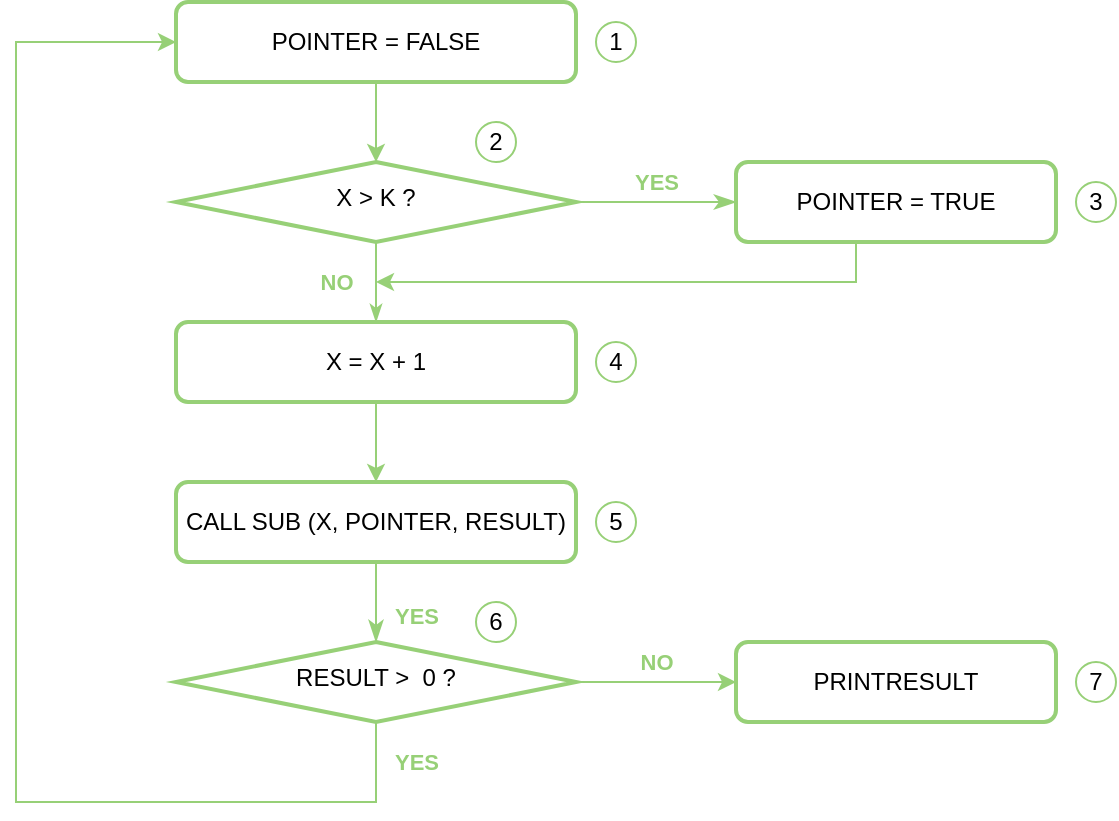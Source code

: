 <mxfile version="20.4.0" type="device"><diagram id="C5RBs43oDa-KdzZeNtuy" name="Page-1"><mxGraphModel dx="566" dy="632" grid="1" gridSize="10" guides="1" tooltips="1" connect="1" arrows="1" fold="1" page="1" pageScale="1" pageWidth="827" pageHeight="1169" math="0" shadow="0"><root><mxCell id="WIyWlLk6GJQsqaUBKTNV-0"/><mxCell id="WIyWlLk6GJQsqaUBKTNV-1" parent="WIyWlLk6GJQsqaUBKTNV-0"/><mxCell id="WIyWlLk6GJQsqaUBKTNV-2" value="" style="rounded=0;html=1;jettySize=auto;orthogonalLoop=1;fontSize=11;endArrow=classic;endFill=1;strokeWidth=1;shadow=0;labelBackgroundColor=none;edgeStyle=orthogonalEdgeStyle;strokeColor=#97D077;" parent="WIyWlLk6GJQsqaUBKTNV-1" source="WIyWlLk6GJQsqaUBKTNV-3" target="WIyWlLk6GJQsqaUBKTNV-6" edge="1"><mxGeometry relative="1" as="geometry"/></mxCell><mxCell id="WIyWlLk6GJQsqaUBKTNV-3" value="POINTER = FALSE" style="rounded=1;whiteSpace=wrap;html=1;fontSize=12;glass=0;strokeWidth=2;shadow=0;strokeColor=#97D077;" parent="WIyWlLk6GJQsqaUBKTNV-1" vertex="1"><mxGeometry x="120" y="80" width="200" height="40" as="geometry"/></mxCell><mxCell id="WIyWlLk6GJQsqaUBKTNV-5" value="&lt;b&gt;YES&lt;/b&gt;" style="edgeStyle=orthogonalEdgeStyle;rounded=0;html=1;jettySize=auto;orthogonalLoop=1;fontSize=11;endArrow=classicThin;endFill=1;endSize=8;strokeWidth=1;shadow=0;labelBackgroundColor=none;strokeColor=#97D077;fontColor=#97D077;" parent="WIyWlLk6GJQsqaUBKTNV-1" source="WIyWlLk6GJQsqaUBKTNV-6" target="WIyWlLk6GJQsqaUBKTNV-7" edge="1"><mxGeometry y="10" relative="1" as="geometry"><mxPoint as="offset"/></mxGeometry></mxCell><mxCell id="TYSpk_4DILVsztZybvfE-11" value="NO" style="edgeStyle=orthogonalEdgeStyle;rounded=0;orthogonalLoop=1;jettySize=auto;html=1;exitX=0.5;exitY=1;exitDx=0;exitDy=0;entryX=0.5;entryY=0;entryDx=0;entryDy=0;endArrow=classicThin;endFill=1;fontStyle=1;strokeColor=#97D077;strokeWidth=1;fontColor=#97D077;" edge="1" parent="WIyWlLk6GJQsqaUBKTNV-1" source="WIyWlLk6GJQsqaUBKTNV-6" target="TYSpk_4DILVsztZybvfE-1"><mxGeometry y="-20" relative="1" as="geometry"><mxPoint as="offset"/></mxGeometry></mxCell><mxCell id="WIyWlLk6GJQsqaUBKTNV-6" value="X &amp;gt; K ?" style="rhombus;whiteSpace=wrap;html=1;shadow=0;fontFamily=Helvetica;fontSize=12;align=center;strokeWidth=2;spacing=6;spacingTop=-4;strokeColor=#97D077;" parent="WIyWlLk6GJQsqaUBKTNV-1" vertex="1"><mxGeometry x="120" y="160" width="200" height="40" as="geometry"/></mxCell><mxCell id="TYSpk_4DILVsztZybvfE-2" style="edgeStyle=orthogonalEdgeStyle;rounded=0;orthogonalLoop=1;jettySize=auto;html=1;exitX=0.5;exitY=1;exitDx=0;exitDy=0;strokeColor=#97D077;strokeWidth=1;" edge="1" parent="WIyWlLk6GJQsqaUBKTNV-1" source="WIyWlLk6GJQsqaUBKTNV-7"><mxGeometry relative="1" as="geometry"><mxPoint x="220" y="220" as="targetPoint"/><Array as="points"><mxPoint x="460" y="220"/></Array></mxGeometry></mxCell><mxCell id="WIyWlLk6GJQsqaUBKTNV-7" value="POINTER = TRUE" style="rounded=1;whiteSpace=wrap;html=1;fontSize=12;glass=0;strokeWidth=2;shadow=0;strokeColor=#97D077;" parent="WIyWlLk6GJQsqaUBKTNV-1" vertex="1"><mxGeometry x="400" y="160" width="160" height="40" as="geometry"/></mxCell><mxCell id="WIyWlLk6GJQsqaUBKTNV-8" value="YES" style="rounded=0;html=1;jettySize=auto;orthogonalLoop=1;fontSize=11;endArrow=classicThin;endFill=1;endSize=8;strokeWidth=1;shadow=0;labelBackgroundColor=none;edgeStyle=orthogonalEdgeStyle;exitX=0.5;exitY=1;exitDx=0;exitDy=0;entryX=0.5;entryY=0;entryDx=0;entryDy=0;fontStyle=1;strokeColor=#97D077;fontColor=#97D077;" parent="WIyWlLk6GJQsqaUBKTNV-1" source="TYSpk_4DILVsztZybvfE-3" target="TYSpk_4DILVsztZybvfE-7" edge="1"><mxGeometry x="0.333" y="20" relative="1" as="geometry"><mxPoint as="offset"/><mxPoint x="219.5" y="360" as="sourcePoint"/><mxPoint x="220" y="390" as="targetPoint"/></mxGeometry></mxCell><mxCell id="WIyWlLk6GJQsqaUBKTNV-12" value="PRINTRESULT" style="rounded=1;whiteSpace=wrap;html=1;fontSize=12;glass=0;strokeWidth=2;shadow=0;strokeColor=#97D077;" parent="WIyWlLk6GJQsqaUBKTNV-1" vertex="1"><mxGeometry x="400" y="400" width="160" height="40" as="geometry"/></mxCell><mxCell id="TYSpk_4DILVsztZybvfE-4" style="edgeStyle=orthogonalEdgeStyle;rounded=0;orthogonalLoop=1;jettySize=auto;html=1;exitX=0.5;exitY=1;exitDx=0;exitDy=0;entryX=0.5;entryY=0;entryDx=0;entryDy=0;strokeColor=#97D077;strokeWidth=1;" edge="1" parent="WIyWlLk6GJQsqaUBKTNV-1" source="TYSpk_4DILVsztZybvfE-1" target="TYSpk_4DILVsztZybvfE-3"><mxGeometry relative="1" as="geometry"/></mxCell><mxCell id="TYSpk_4DILVsztZybvfE-1" value="X = X + 1" style="rounded=1;whiteSpace=wrap;html=1;fontSize=12;glass=0;strokeWidth=2;shadow=0;strokeColor=#97D077;" vertex="1" parent="WIyWlLk6GJQsqaUBKTNV-1"><mxGeometry x="120" y="240" width="200" height="40" as="geometry"/></mxCell><mxCell id="TYSpk_4DILVsztZybvfE-3" value="CALL SUB (X, POINTER, RESULT)" style="rounded=1;whiteSpace=wrap;html=1;fontSize=12;glass=0;strokeWidth=2;shadow=0;strokeColor=#97D077;" vertex="1" parent="WIyWlLk6GJQsqaUBKTNV-1"><mxGeometry x="120" y="320" width="200" height="40" as="geometry"/></mxCell><mxCell id="TYSpk_4DILVsztZybvfE-8" value="NO" style="edgeStyle=orthogonalEdgeStyle;rounded=0;orthogonalLoop=1;jettySize=auto;html=1;exitX=1;exitY=0.5;exitDx=0;exitDy=0;entryX=0;entryY=0.5;entryDx=0;entryDy=0;fontStyle=1;strokeColor=#97D077;strokeWidth=1;fontColor=#97D077;" edge="1" parent="WIyWlLk6GJQsqaUBKTNV-1" source="TYSpk_4DILVsztZybvfE-7" target="WIyWlLk6GJQsqaUBKTNV-12"><mxGeometry y="10" relative="1" as="geometry"><mxPoint as="offset"/></mxGeometry></mxCell><mxCell id="TYSpk_4DILVsztZybvfE-9" value="YES" style="edgeStyle=orthogonalEdgeStyle;rounded=0;orthogonalLoop=1;jettySize=auto;html=1;exitX=0.5;exitY=1;exitDx=0;exitDy=0;entryX=0;entryY=0.5;entryDx=0;entryDy=0;fontStyle=1;strokeColor=#97D077;strokeWidth=1;fontColor=#97D077;" edge="1" parent="WIyWlLk6GJQsqaUBKTNV-1" source="TYSpk_4DILVsztZybvfE-7" target="WIyWlLk6GJQsqaUBKTNV-3"><mxGeometry x="-0.941" y="20" relative="1" as="geometry"><mxPoint x="40" y="90" as="targetPoint"/><Array as="points"><mxPoint x="220" y="480"/><mxPoint x="40" y="480"/><mxPoint x="40" y="100"/></Array><mxPoint as="offset"/></mxGeometry></mxCell><mxCell id="TYSpk_4DILVsztZybvfE-7" value="RESULT &amp;gt;&amp;nbsp; 0 ?" style="rhombus;whiteSpace=wrap;html=1;shadow=0;fontFamily=Helvetica;fontSize=12;align=center;strokeWidth=2;spacing=6;spacingTop=-4;strokeColor=#97D077;" vertex="1" parent="WIyWlLk6GJQsqaUBKTNV-1"><mxGeometry x="120" y="400" width="200" height="40" as="geometry"/></mxCell><mxCell id="TYSpk_4DILVsztZybvfE-12" value="1" style="ellipse;whiteSpace=wrap;html=1;strokeColor=#97D077;strokeWidth=1;labelBackgroundColor=default;" vertex="1" parent="WIyWlLk6GJQsqaUBKTNV-1"><mxGeometry x="330" y="90" width="20" height="20" as="geometry"/></mxCell><mxCell id="TYSpk_4DILVsztZybvfE-13" value="2" style="ellipse;whiteSpace=wrap;html=1;strokeColor=#97D077;strokeWidth=1;labelBackgroundColor=default;" vertex="1" parent="WIyWlLk6GJQsqaUBKTNV-1"><mxGeometry x="270" y="140" width="20" height="20" as="geometry"/></mxCell><mxCell id="TYSpk_4DILVsztZybvfE-14" value="3" style="ellipse;whiteSpace=wrap;html=1;strokeColor=#97D077;strokeWidth=1;labelBackgroundColor=default;" vertex="1" parent="WIyWlLk6GJQsqaUBKTNV-1"><mxGeometry x="570" y="170" width="20" height="20" as="geometry"/></mxCell><mxCell id="TYSpk_4DILVsztZybvfE-16" value="4" style="ellipse;whiteSpace=wrap;html=1;strokeColor=#97D077;strokeWidth=1;labelBackgroundColor=default;" vertex="1" parent="WIyWlLk6GJQsqaUBKTNV-1"><mxGeometry x="330" y="250" width="20" height="20" as="geometry"/></mxCell><mxCell id="TYSpk_4DILVsztZybvfE-17" value="5" style="ellipse;whiteSpace=wrap;html=1;strokeColor=#97D077;strokeWidth=1;" vertex="1" parent="WIyWlLk6GJQsqaUBKTNV-1"><mxGeometry x="330" y="330" width="20" height="20" as="geometry"/></mxCell><mxCell id="TYSpk_4DILVsztZybvfE-18" value="6" style="ellipse;whiteSpace=wrap;html=1;strokeColor=#97D077;strokeWidth=1;labelBackgroundColor=default;" vertex="1" parent="WIyWlLk6GJQsqaUBKTNV-1"><mxGeometry x="270" y="380" width="20" height="20" as="geometry"/></mxCell><mxCell id="TYSpk_4DILVsztZybvfE-19" value="7" style="ellipse;whiteSpace=wrap;html=1;strokeColor=#97D077;strokeWidth=1;labelBackgroundColor=default;" vertex="1" parent="WIyWlLk6GJQsqaUBKTNV-1"><mxGeometry x="570" y="410" width="20" height="20" as="geometry"/></mxCell></root></mxGraphModel></diagram></mxfile>